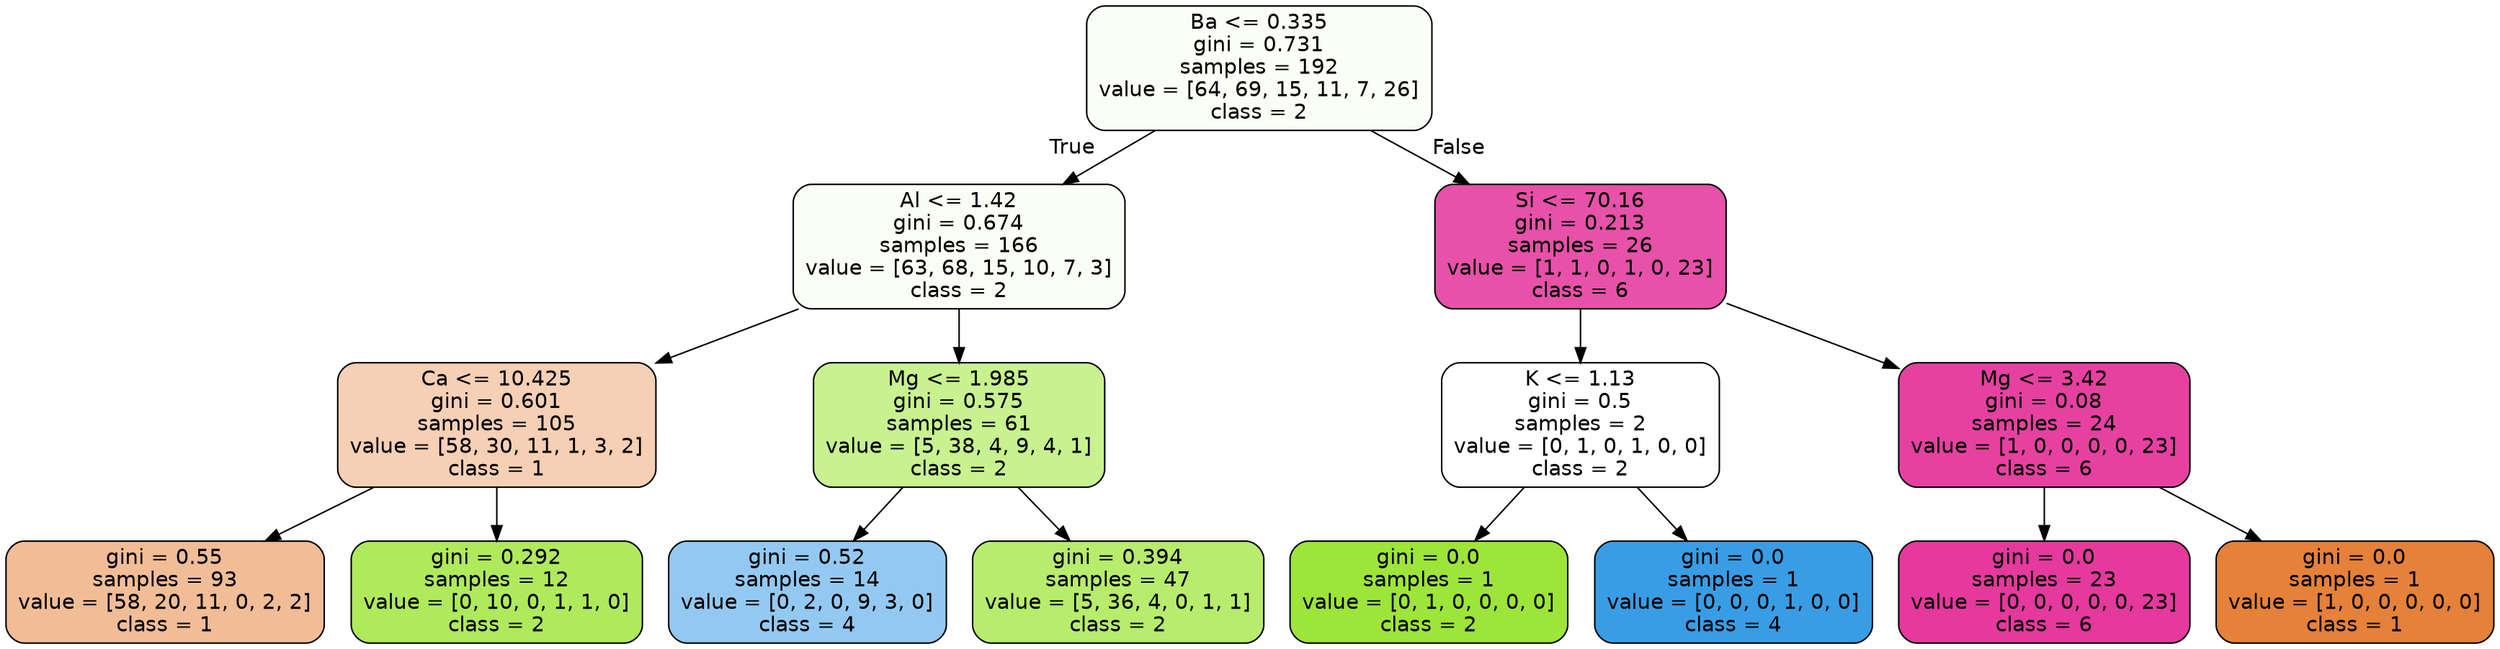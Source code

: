 digraph Tree {
node [shape=box, style="filled, rounded", color="black", fontname=helvetica] ;
edge [fontname=helvetica] ;
0 [label="Ba <= 0.335\ngini = 0.731\nsamples = 192\nvalue = [64, 69, 15, 11, 7, 26]\nclass = 2", fillcolor="#9de5390a"] ;
1 [label="Al <= 1.42\ngini = 0.674\nsamples = 166\nvalue = [63, 68, 15, 10, 7, 3]\nclass = 2", fillcolor="#9de5390c"] ;
0 -> 1 [labeldistance=2.5, labelangle=45, headlabel="True"] ;
2 [label="Ca <= 10.425\ngini = 0.601\nsamples = 105\nvalue = [58, 30, 11, 1, 3, 2]\nclass = 1", fillcolor="#e581395f"] ;
1 -> 2 ;
3 [label="gini = 0.55\nsamples = 93\nvalue = [58, 20, 11, 0, 2, 2]\nclass = 1", fillcolor="#e5813985"] ;
2 -> 3 ;
4 [label="gini = 0.292\nsamples = 12\nvalue = [0, 10, 0, 1, 1, 0]\nclass = 2", fillcolor="#9de539d1"] ;
2 -> 4 ;
5 [label="Mg <= 1.985\ngini = 0.575\nsamples = 61\nvalue = [5, 38, 4, 9, 4, 1]\nclass = 2", fillcolor="#9de5398e"] ;
1 -> 5 ;
6 [label="gini = 0.52\nsamples = 14\nvalue = [0, 2, 0, 9, 3, 0]\nclass = 4", fillcolor="#399de58b"] ;
5 -> 6 ;
7 [label="gini = 0.394\nsamples = 47\nvalue = [5, 36, 4, 0, 1, 1]\nclass = 2", fillcolor="#9de539bc"] ;
5 -> 7 ;
8 [label="Si <= 70.16\ngini = 0.213\nsamples = 26\nvalue = [1, 1, 0, 1, 0, 23]\nclass = 6", fillcolor="#e5399de0"] ;
0 -> 8 [labeldistance=2.5, labelangle=-45, headlabel="False"] ;
9 [label="K <= 1.13\ngini = 0.5\nsamples = 2\nvalue = [0, 1, 0, 1, 0, 0]\nclass = 2", fillcolor="#9de53900"] ;
8 -> 9 ;
10 [label="gini = 0.0\nsamples = 1\nvalue = [0, 1, 0, 0, 0, 0]\nclass = 2", fillcolor="#9de539ff"] ;
9 -> 10 ;
11 [label="gini = 0.0\nsamples = 1\nvalue = [0, 0, 0, 1, 0, 0]\nclass = 4", fillcolor="#399de5ff"] ;
9 -> 11 ;
12 [label="Mg <= 3.42\ngini = 0.08\nsamples = 24\nvalue = [1, 0, 0, 0, 0, 23]\nclass = 6", fillcolor="#e5399df4"] ;
8 -> 12 ;
13 [label="gini = 0.0\nsamples = 23\nvalue = [0, 0, 0, 0, 0, 23]\nclass = 6", fillcolor="#e5399dff"] ;
12 -> 13 ;
14 [label="gini = 0.0\nsamples = 1\nvalue = [1, 0, 0, 0, 0, 0]\nclass = 1", fillcolor="#e58139ff"] ;
12 -> 14 ;
}
